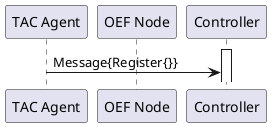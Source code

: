 @startuml

participant "TAC Agent"
participant "OEF Node"
participant "Controller"

activate "Controller"

"TAC Agent" -> "Controller": Message{Register{}}

@enduml
